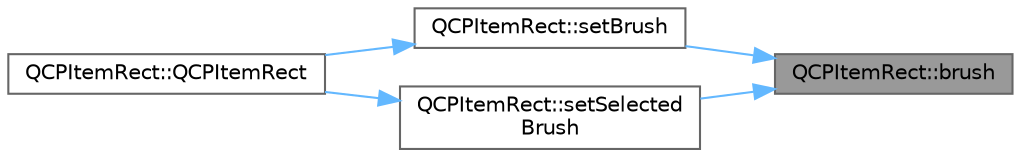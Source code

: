 digraph "QCPItemRect::brush"
{
 // LATEX_PDF_SIZE
  bgcolor="transparent";
  edge [fontname=Helvetica,fontsize=10,labelfontname=Helvetica,labelfontsize=10];
  node [fontname=Helvetica,fontsize=10,shape=box,height=0.2,width=0.4];
  rankdir="RL";
  Node1 [label="QCPItemRect::brush",height=0.2,width=0.4,color="gray40", fillcolor="grey60", style="filled", fontcolor="black",tooltip=" "];
  Node1 -> Node2 [dir="back",color="steelblue1",style="solid"];
  Node2 [label="QCPItemRect::setBrush",height=0.2,width=0.4,color="grey40", fillcolor="white", style="filled",URL="$class_q_c_p_item_rect.html#abbd4e346a03513ee466afc25d9c75446",tooltip=" "];
  Node2 -> Node3 [dir="back",color="steelblue1",style="solid"];
  Node3 [label="QCPItemRect::QCPItemRect",height=0.2,width=0.4,color="grey40", fillcolor="white", style="filled",URL="$class_q_c_p_item_rect.html#a412ad1579f7a1fba453d0fa28c496cbc",tooltip=" "];
  Node1 -> Node4 [dir="back",color="steelblue1",style="solid"];
  Node4 [label="QCPItemRect::setSelected\lBrush",height=0.2,width=0.4,color="grey40", fillcolor="white", style="filled",URL="$class_q_c_p_item_rect.html#abd1792859844118dedee86223cede7af",tooltip=" "];
  Node4 -> Node3 [dir="back",color="steelblue1",style="solid"];
}
